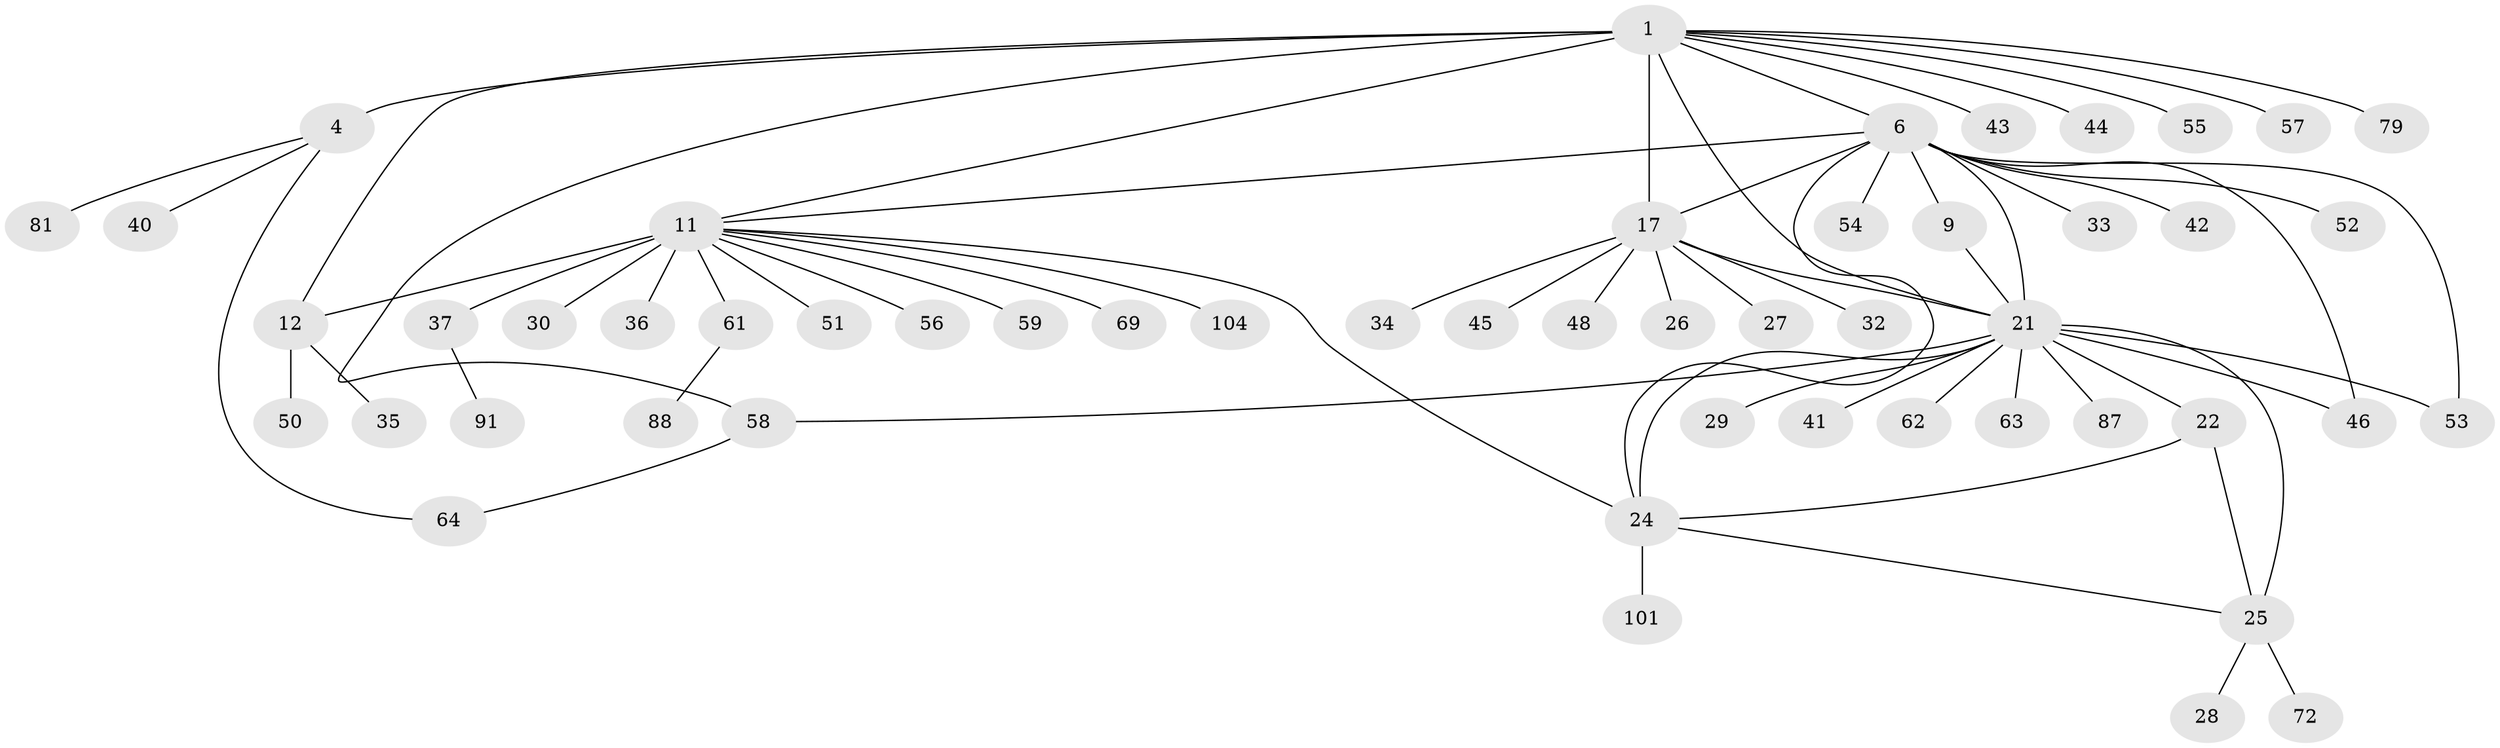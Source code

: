 // original degree distribution, {5: 0.009433962264150943, 8: 0.0660377358490566, 7: 0.04716981132075472, 6: 0.03773584905660377, 10: 0.02830188679245283, 11: 0.02830188679245283, 4: 0.009433962264150943, 9: 0.009433962264150943, 2: 0.1792452830188679, 1: 0.5566037735849056, 3: 0.02830188679245283}
// Generated by graph-tools (version 1.1) at 2025/15/03/09/25 04:15:51]
// undirected, 53 vertices, 67 edges
graph export_dot {
graph [start="1"]
  node [color=gray90,style=filled];
  1 [super="+2+3"];
  4 [super="+5"];
  6 [super="+7+68+74+95+8"];
  9 [super="+97+89+77"];
  11 [super="+14+15"];
  12 [super="+13+99"];
  17 [super="+20+19+103"];
  21 [super="+23+39"];
  22 [super="+70+93+98+84+60+31"];
  24;
  25;
  26 [super="+38"];
  27;
  28;
  29;
  30;
  32;
  33;
  34;
  35 [super="+67"];
  36;
  37;
  40;
  41;
  42;
  43 [super="+65"];
  44;
  45;
  46;
  48 [super="+94"];
  50;
  51;
  52 [super="+92"];
  53;
  54;
  55;
  56;
  57;
  58;
  59;
  61;
  62;
  63;
  64;
  69;
  72;
  79 [super="+86"];
  81;
  87;
  88;
  91;
  101;
  104;
  1 -- 4 [weight=6];
  1 -- 55;
  1 -- 6 [weight=2];
  1 -- 43;
  1 -- 79;
  1 -- 21;
  1 -- 11;
  1 -- 12;
  1 -- 44;
  1 -- 17 [weight=6];
  1 -- 57;
  1 -- 58;
  4 -- 40;
  4 -- 64;
  4 -- 81;
  6 -- 9 [weight=4];
  6 -- 33;
  6 -- 46;
  6 -- 42;
  6 -- 11;
  6 -- 52;
  6 -- 53;
  6 -- 21 [weight=3];
  6 -- 24;
  6 -- 17 [weight=2];
  6 -- 54;
  9 -- 21;
  11 -- 12 [weight=6];
  11 -- 30;
  11 -- 37;
  11 -- 56;
  11 -- 36;
  11 -- 69;
  11 -- 104;
  11 -- 51;
  11 -- 24;
  11 -- 59;
  11 -- 61;
  12 -- 35;
  12 -- 50;
  17 -- 21;
  17 -- 27;
  17 -- 45;
  17 -- 34;
  17 -- 26;
  17 -- 32;
  17 -- 48;
  21 -- 22 [weight=2];
  21 -- 24 [weight=2];
  21 -- 25 [weight=2];
  21 -- 46;
  21 -- 62;
  21 -- 41;
  21 -- 53;
  21 -- 87;
  21 -- 29;
  21 -- 63;
  21 -- 58;
  22 -- 24;
  22 -- 25;
  24 -- 25;
  24 -- 101;
  25 -- 28;
  25 -- 72;
  37 -- 91;
  58 -- 64;
  61 -- 88;
}
